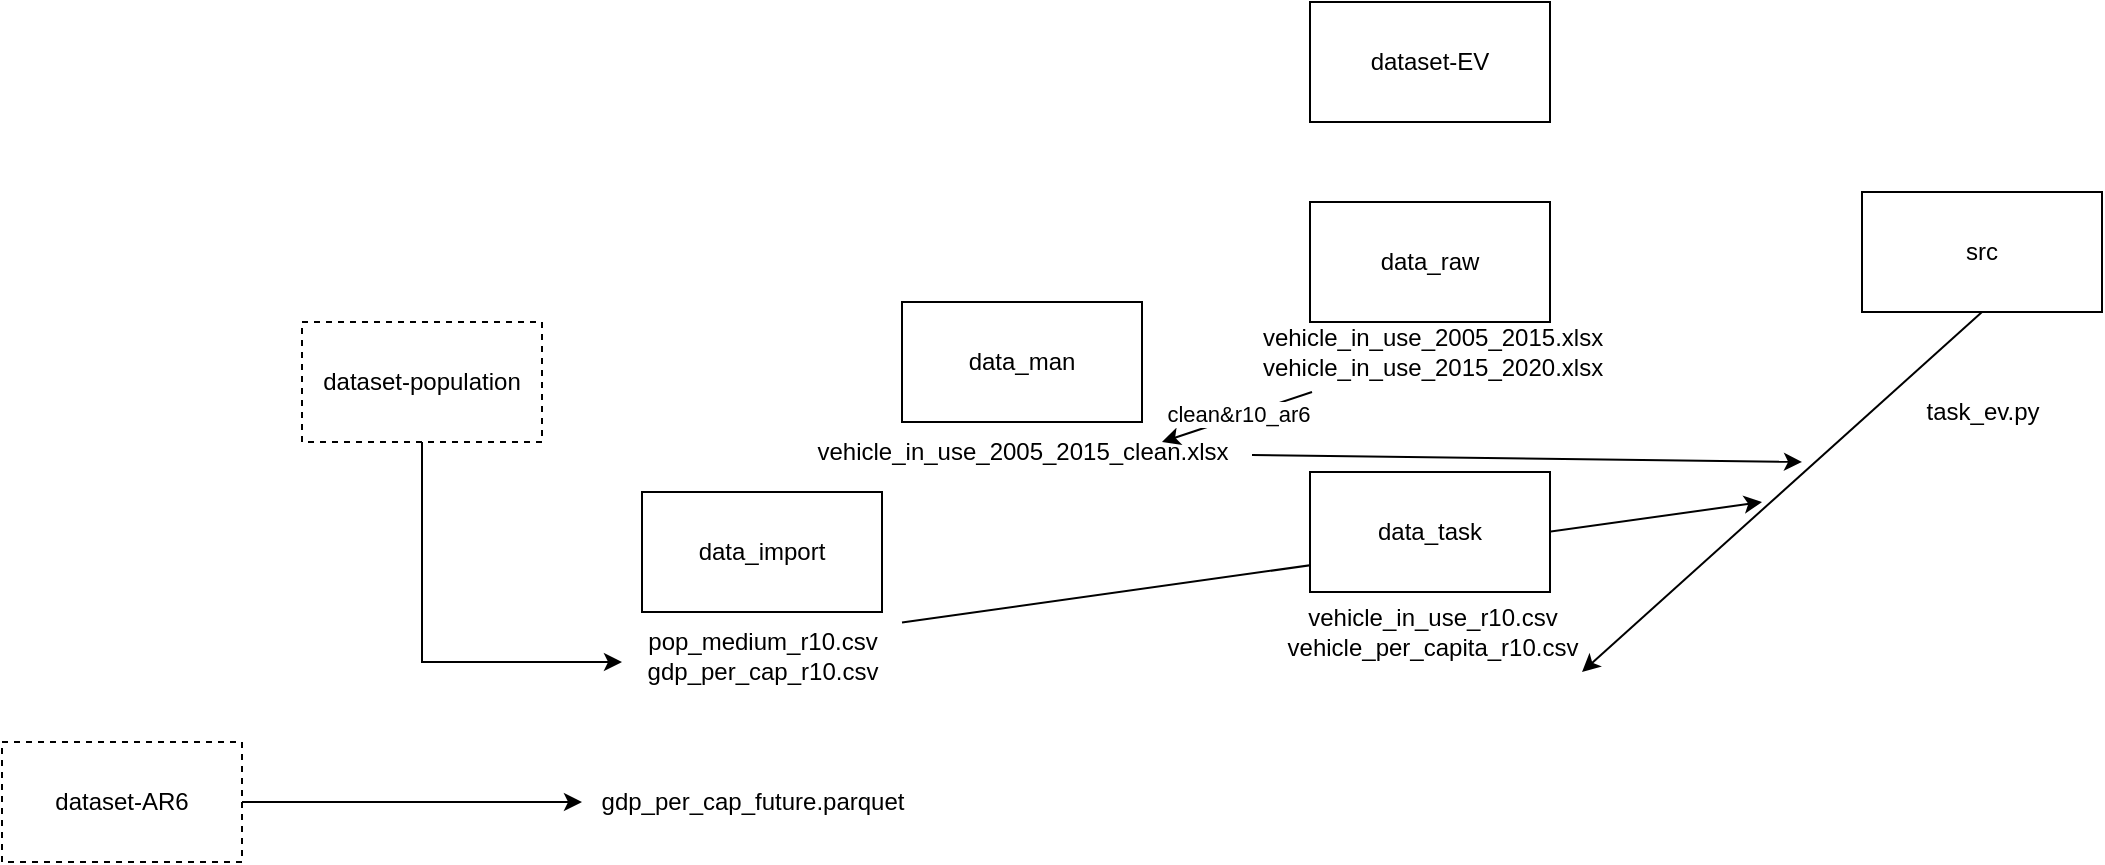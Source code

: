 <mxfile version="22.1.18" type="device">
  <diagram name="Page-1" id="Z24IuPrhDwBY0-ZQbRCA">
    <mxGraphModel dx="1682" dy="598" grid="1" gridSize="10" guides="1" tooltips="1" connect="1" arrows="1" fold="1" page="1" pageScale="1" pageWidth="827" pageHeight="1169" math="0" shadow="0">
      <root>
        <mxCell id="0" />
        <mxCell id="1" parent="0" />
        <mxCell id="1w62KZlR1Oq3MYPWtMm6-3" value="" style="endArrow=classic;html=1;rounded=0;" parent="1" source="1w62KZlR1Oq3MYPWtMm6-2" edge="1">
          <mxGeometry width="50" height="50" relative="1" as="geometry">
            <mxPoint x="330" y="300" as="sourcePoint" />
            <mxPoint x="580" y="300" as="targetPoint" />
          </mxGeometry>
        </mxCell>
        <mxCell id="nlSuQ021Uz758ZtKiS2r-5" value="" style="endArrow=classic;html=1;rounded=0;" parent="1" source="-Z4zkl6qQeAbOGGAQlyC-5" edge="1">
          <mxGeometry width="50" height="50" relative="1" as="geometry">
            <mxPoint x="550" y="390" as="sourcePoint" />
            <mxPoint x="600" y="280" as="targetPoint" />
          </mxGeometry>
        </mxCell>
        <mxCell id="-Z4zkl6qQeAbOGGAQlyC-1" value="dataset-EV" style="rounded=0;whiteSpace=wrap;html=1;" parent="1" vertex="1">
          <mxGeometry x="354" y="50" width="120" height="60" as="geometry" />
        </mxCell>
        <mxCell id="-Z4zkl6qQeAbOGGAQlyC-2" value="data_raw" style="rounded=0;whiteSpace=wrap;html=1;" parent="1" vertex="1">
          <mxGeometry x="354" y="150" width="120" height="60" as="geometry" />
        </mxCell>
        <mxCell id="-Z4zkl6qQeAbOGGAQlyC-3" value="data_task" style="rounded=0;whiteSpace=wrap;html=1;" parent="1" vertex="1">
          <mxGeometry x="354" y="285" width="120" height="60" as="geometry" />
        </mxCell>
        <mxCell id="-Z4zkl6qQeAbOGGAQlyC-4" value="data_man" style="rounded=0;whiteSpace=wrap;html=1;" parent="1" vertex="1">
          <mxGeometry x="150" y="200" width="120" height="60" as="geometry" />
        </mxCell>
        <mxCell id="-Z4zkl6qQeAbOGGAQlyC-5" value="vehicle_in_use_2005_2015_clean.xlsx" style="text;html=1;align=center;verticalAlign=middle;resizable=0;points=[];autosize=1;strokeColor=none;fillColor=none;" parent="1" vertex="1">
          <mxGeometry x="95" y="260" width="230" height="30" as="geometry" />
        </mxCell>
        <mxCell id="-Z4zkl6qQeAbOGGAQlyC-6" value="vehicle_in_use_2005_2015.xlsx&lt;br&gt;vehicle_in_use_2015_2020.xlsx" style="text;html=1;align=center;verticalAlign=middle;resizable=0;points=[];autosize=1;strokeColor=none;fillColor=none;" parent="1" vertex="1">
          <mxGeometry x="320" y="205" width="190" height="40" as="geometry" />
        </mxCell>
        <mxCell id="-Z4zkl6qQeAbOGGAQlyC-7" value="" style="endArrow=classic;html=1;rounded=0;" parent="1" source="-Z4zkl6qQeAbOGGAQlyC-6" edge="1">
          <mxGeometry width="50" height="50" relative="1" as="geometry">
            <mxPoint x="290" y="280" as="sourcePoint" />
            <mxPoint x="280" y="270" as="targetPoint" />
          </mxGeometry>
        </mxCell>
        <mxCell id="-Z4zkl6qQeAbOGGAQlyC-8" value="clean&amp;amp;r10_ar6" style="edgeLabel;html=1;align=center;verticalAlign=middle;resizable=0;points=[];" parent="-Z4zkl6qQeAbOGGAQlyC-7" vertex="1" connectable="0">
          <mxGeometry x="-0.027" y="-1" relative="1" as="geometry">
            <mxPoint as="offset" />
          </mxGeometry>
        </mxCell>
        <mxCell id="nlSuQ021Uz758ZtKiS2r-1" value="src" style="rounded=0;whiteSpace=wrap;html=1;" parent="1" vertex="1">
          <mxGeometry x="630" y="145" width="120" height="60" as="geometry" />
        </mxCell>
        <mxCell id="nlSuQ021Uz758ZtKiS2r-2" value="task_ev.py" style="text;html=1;align=center;verticalAlign=middle;resizable=0;points=[];autosize=1;strokeColor=none;fillColor=none;" parent="1" vertex="1">
          <mxGeometry x="650" y="240" width="80" height="30" as="geometry" />
        </mxCell>
        <mxCell id="nlSuQ021Uz758ZtKiS2r-4" value="" style="endArrow=classic;html=1;rounded=0;exitX=0.5;exitY=1;exitDx=0;exitDy=0;" parent="1" source="nlSuQ021Uz758ZtKiS2r-1" edge="1">
          <mxGeometry width="50" height="50" relative="1" as="geometry">
            <mxPoint x="730" y="210" as="sourcePoint" />
            <mxPoint x="490" y="385" as="targetPoint" />
          </mxGeometry>
        </mxCell>
        <mxCell id="nlSuQ021Uz758ZtKiS2r-6" value="vehicle_in_use_r10.csv&lt;br&gt;vehicle_per_capita_r10.csv" style="text;html=1;align=center;verticalAlign=middle;resizable=0;points=[];autosize=1;strokeColor=none;fillColor=none;" parent="1" vertex="1">
          <mxGeometry x="330" y="345" width="170" height="40" as="geometry" />
        </mxCell>
        <mxCell id="1w62KZlR1Oq3MYPWtMm6-1" value="data_import" style="rounded=0;whiteSpace=wrap;html=1;" parent="1" vertex="1">
          <mxGeometry x="20" y="295" width="120" height="60" as="geometry" />
        </mxCell>
        <mxCell id="1w62KZlR1Oq3MYPWtMm6-2" value="pop_medium_r10.csv" style="text;html=1;align=center;verticalAlign=middle;resizable=0;points=[];autosize=1;strokeColor=none;fillColor=none;" parent="1" vertex="1">
          <mxGeometry x="10" y="355" width="140" height="30" as="geometry" />
        </mxCell>
        <mxCell id="1w62KZlR1Oq3MYPWtMm6-5" style="edgeStyle=orthogonalEdgeStyle;rounded=0;orthogonalLoop=1;jettySize=auto;html=1;exitX=0.5;exitY=1;exitDx=0;exitDy=0;" parent="1" source="1w62KZlR1Oq3MYPWtMm6-4" target="1w62KZlR1Oq3MYPWtMm6-2" edge="1">
          <mxGeometry relative="1" as="geometry">
            <Array as="points">
              <mxPoint x="-90" y="380" />
            </Array>
          </mxGeometry>
        </mxCell>
        <mxCell id="1w62KZlR1Oq3MYPWtMm6-4" value="dataset-population" style="rounded=0;whiteSpace=wrap;html=1;dashed=1;" parent="1" vertex="1">
          <mxGeometry x="-150" y="210" width="120" height="60" as="geometry" />
        </mxCell>
        <mxCell id="1w62KZlR1Oq3MYPWtMm6-6" value="gdp_per_cap_r10.csv" style="text;html=1;align=center;verticalAlign=middle;resizable=0;points=[];autosize=1;strokeColor=none;fillColor=none;" parent="1" vertex="1">
          <mxGeometry x="10" y="370" width="140" height="30" as="geometry" />
        </mxCell>
        <mxCell id="MhJfrSOFL63xfzxJtakg-4" style="edgeStyle=orthogonalEdgeStyle;rounded=0;orthogonalLoop=1;jettySize=auto;html=1;exitX=1;exitY=0.5;exitDx=0;exitDy=0;" edge="1" parent="1" source="MhJfrSOFL63xfzxJtakg-1" target="MhJfrSOFL63xfzxJtakg-2">
          <mxGeometry relative="1" as="geometry" />
        </mxCell>
        <mxCell id="MhJfrSOFL63xfzxJtakg-1" value="dataset-AR6" style="rounded=0;whiteSpace=wrap;html=1;dashed=1;" vertex="1" parent="1">
          <mxGeometry x="-300" y="420" width="120" height="60" as="geometry" />
        </mxCell>
        <mxCell id="MhJfrSOFL63xfzxJtakg-2" value="gdp_per_cap_future.parquet" style="text;html=1;align=center;verticalAlign=middle;resizable=0;points=[];autosize=1;strokeColor=none;fillColor=none;" vertex="1" parent="1">
          <mxGeometry x="-10" y="435" width="170" height="30" as="geometry" />
        </mxCell>
      </root>
    </mxGraphModel>
  </diagram>
</mxfile>

